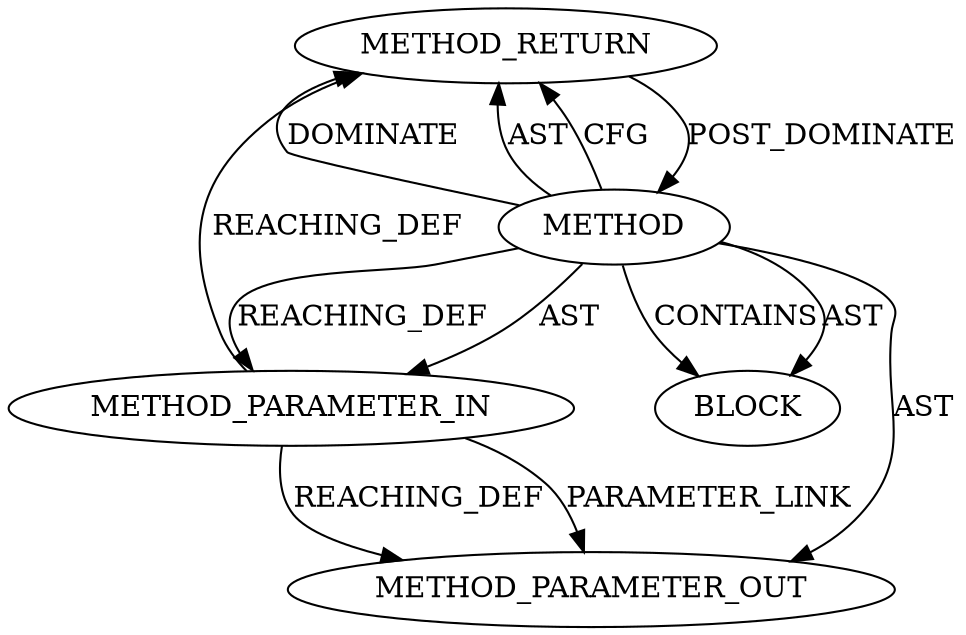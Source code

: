 digraph {
  12344 [label=METHOD_RETURN ORDER=2 CODE="RET" TYPE_FULL_NAME="ANY" EVALUATION_STRATEGY="BY_VALUE"]
  12341 [label=METHOD AST_PARENT_TYPE="NAMESPACE_BLOCK" AST_PARENT_FULL_NAME="<global>" ORDER=0 CODE="<empty>" FULL_NAME="ceph_decode_16" IS_EXTERNAL=true FILENAME="<empty>" SIGNATURE="" NAME="ceph_decode_16"]
  13433 [label=METHOD_PARAMETER_OUT ORDER=1 CODE="p1" IS_VARIADIC=false TYPE_FULL_NAME="ANY" EVALUATION_STRATEGY="BY_VALUE" INDEX=1 NAME="p1"]
  12342 [label=METHOD_PARAMETER_IN ORDER=1 CODE="p1" IS_VARIADIC=false TYPE_FULL_NAME="ANY" EVALUATION_STRATEGY="BY_VALUE" INDEX=1 NAME="p1"]
  12343 [label=BLOCK ORDER=1 ARGUMENT_INDEX=1 CODE="<empty>" TYPE_FULL_NAME="ANY"]
  12341 -> 12342 [label=AST ]
  12341 -> 12342 [label=REACHING_DEF VARIABLE=""]
  12341 -> 12343 [label=CONTAINS ]
  12341 -> 12344 [label=DOMINATE ]
  12342 -> 13433 [label=REACHING_DEF VARIABLE="p1"]
  12341 -> 12343 [label=AST ]
  12341 -> 12344 [label=AST ]
  12342 -> 12344 [label=REACHING_DEF VARIABLE="p1"]
  12344 -> 12341 [label=POST_DOMINATE ]
  12341 -> 12344 [label=CFG ]
  12341 -> 13433 [label=AST ]
  12342 -> 13433 [label=PARAMETER_LINK ]
}

